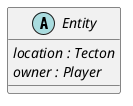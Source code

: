 @startuml entity

abstract class Entity{
    {abstract} location : Tecton
    {abstract} owner : Player
}

@enduml